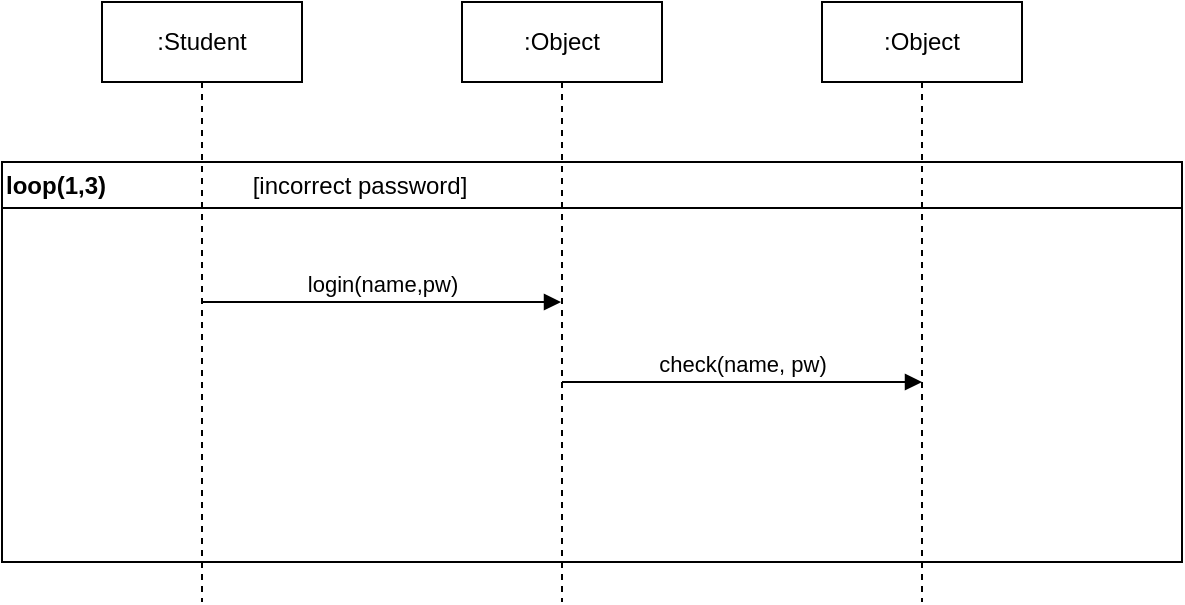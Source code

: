 <mxfile version="22.0.7" type="github">
  <diagram name="Page-1" id="2YBvvXClWsGukQMizWep">
    <mxGraphModel dx="954" dy="558" grid="1" gridSize="10" guides="1" tooltips="1" connect="1" arrows="1" fold="1" page="1" pageScale="1" pageWidth="850" pageHeight="1100" math="0" shadow="0">
      <root>
        <mxCell id="0" />
        <mxCell id="1" parent="0" />
        <mxCell id="ux1kgn5aGvSlXBvCwy-r-6" value="loop(1,3)" style="swimlane;whiteSpace=wrap;html=1;align=left;" vertex="1" parent="1">
          <mxGeometry x="100" y="140" width="590" height="200" as="geometry" />
        </mxCell>
        <mxCell id="ux1kgn5aGvSlXBvCwy-r-9" value="[incorrect password]" style="text;html=1;strokeColor=none;fillColor=none;align=center;verticalAlign=middle;whiteSpace=wrap;rounded=0;" vertex="1" parent="ux1kgn5aGvSlXBvCwy-r-6">
          <mxGeometry x="114" y="-3" width="130" height="30" as="geometry" />
        </mxCell>
        <mxCell id="aM9ryv3xv72pqoxQDRHE-1" value=":Student" style="shape=umlLifeline;perimeter=lifelinePerimeter;whiteSpace=wrap;html=1;container=0;dropTarget=0;collapsible=0;recursiveResize=0;outlineConnect=0;portConstraint=eastwest;newEdgeStyle={&quot;edgeStyle&quot;:&quot;elbowEdgeStyle&quot;,&quot;elbow&quot;:&quot;vertical&quot;,&quot;curved&quot;:0,&quot;rounded&quot;:0};" parent="1" vertex="1">
          <mxGeometry x="150" y="60" width="100" height="300" as="geometry" />
        </mxCell>
        <mxCell id="aM9ryv3xv72pqoxQDRHE-5" value=":Object" style="shape=umlLifeline;perimeter=lifelinePerimeter;whiteSpace=wrap;html=1;container=0;dropTarget=0;collapsible=0;recursiveResize=0;outlineConnect=0;portConstraint=eastwest;newEdgeStyle={&quot;edgeStyle&quot;:&quot;elbowEdgeStyle&quot;,&quot;elbow&quot;:&quot;vertical&quot;,&quot;curved&quot;:0,&quot;rounded&quot;:0};" parent="1" vertex="1">
          <mxGeometry x="330" y="60" width="100" height="300" as="geometry" />
        </mxCell>
        <mxCell id="ux1kgn5aGvSlXBvCwy-r-1" value=":Object" style="shape=umlLifeline;perimeter=lifelinePerimeter;whiteSpace=wrap;html=1;container=0;dropTarget=0;collapsible=0;recursiveResize=0;outlineConnect=0;portConstraint=eastwest;newEdgeStyle={&quot;edgeStyle&quot;:&quot;elbowEdgeStyle&quot;,&quot;elbow&quot;:&quot;vertical&quot;,&quot;curved&quot;:0,&quot;rounded&quot;:0};" vertex="1" parent="1">
          <mxGeometry x="510" y="60" width="100" height="300" as="geometry" />
        </mxCell>
        <mxCell id="ux1kgn5aGvSlXBvCwy-r-14" value="login(name,pw)" style="html=1;verticalAlign=bottom;endArrow=block;curved=0;rounded=0;" edge="1" parent="1" source="aM9ryv3xv72pqoxQDRHE-1" target="aM9ryv3xv72pqoxQDRHE-5">
          <mxGeometry width="80" relative="1" as="geometry">
            <mxPoint x="210" y="200" as="sourcePoint" />
            <mxPoint x="380.5" y="200" as="targetPoint" />
          </mxGeometry>
        </mxCell>
        <mxCell id="ux1kgn5aGvSlXBvCwy-r-15" value="check(name, pw)" style="html=1;verticalAlign=bottom;endArrow=block;curved=0;rounded=0;" edge="1" parent="1">
          <mxGeometry width="80" relative="1" as="geometry">
            <mxPoint x="380" y="250" as="sourcePoint" />
            <mxPoint x="560" y="250" as="targetPoint" />
          </mxGeometry>
        </mxCell>
      </root>
    </mxGraphModel>
  </diagram>
</mxfile>
